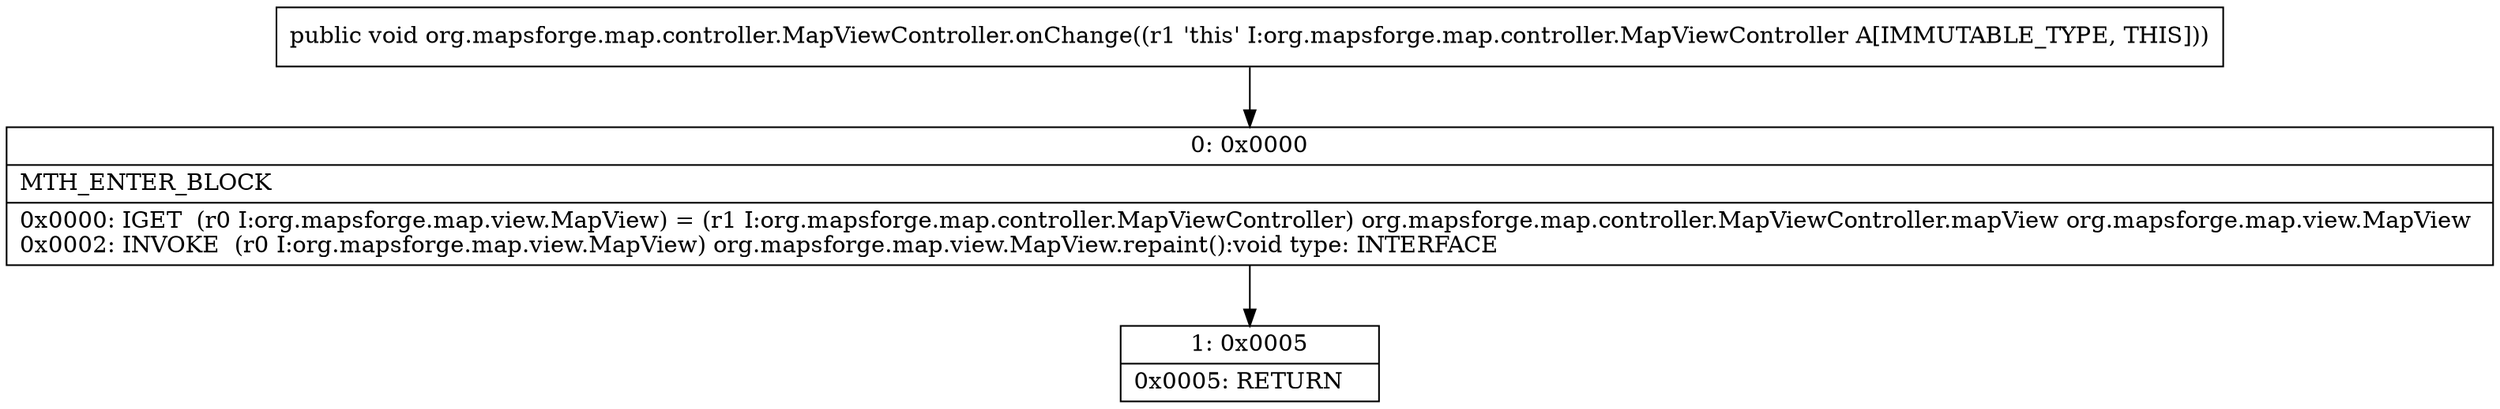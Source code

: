 digraph "CFG fororg.mapsforge.map.controller.MapViewController.onChange()V" {
Node_0 [shape=record,label="{0\:\ 0x0000|MTH_ENTER_BLOCK\l|0x0000: IGET  (r0 I:org.mapsforge.map.view.MapView) = (r1 I:org.mapsforge.map.controller.MapViewController) org.mapsforge.map.controller.MapViewController.mapView org.mapsforge.map.view.MapView \l0x0002: INVOKE  (r0 I:org.mapsforge.map.view.MapView) org.mapsforge.map.view.MapView.repaint():void type: INTERFACE \l}"];
Node_1 [shape=record,label="{1\:\ 0x0005|0x0005: RETURN   \l}"];
MethodNode[shape=record,label="{public void org.mapsforge.map.controller.MapViewController.onChange((r1 'this' I:org.mapsforge.map.controller.MapViewController A[IMMUTABLE_TYPE, THIS])) }"];
MethodNode -> Node_0;
Node_0 -> Node_1;
}

